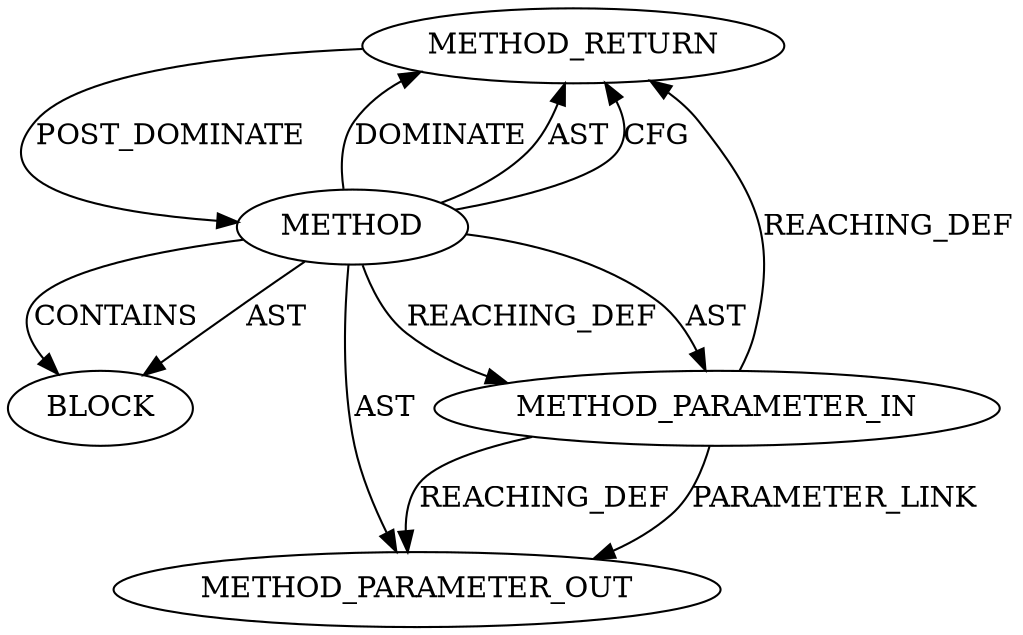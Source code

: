 digraph {
  19992 [label=METHOD_RETURN ORDER=2 CODE="RET" TYPE_FULL_NAME="ANY" EVALUATION_STRATEGY="BY_VALUE"]
  19991 [label=BLOCK ORDER=1 ARGUMENT_INDEX=1 CODE="<empty>" TYPE_FULL_NAME="ANY"]
  19989 [label=METHOD AST_PARENT_TYPE="NAMESPACE_BLOCK" AST_PARENT_FULL_NAME="<global>" ORDER=0 CODE="<empty>" FULL_NAME="spin_lock_init" IS_EXTERNAL=true FILENAME="<empty>" SIGNATURE="" NAME="spin_lock_init"]
  22005 [label=METHOD_PARAMETER_OUT ORDER=1 CODE="p1" IS_VARIADIC=false TYPE_FULL_NAME="ANY" EVALUATION_STRATEGY="BY_VALUE" INDEX=1 NAME="p1"]
  19990 [label=METHOD_PARAMETER_IN ORDER=1 CODE="p1" IS_VARIADIC=false TYPE_FULL_NAME="ANY" EVALUATION_STRATEGY="BY_VALUE" INDEX=1 NAME="p1"]
  19989 -> 19991 [label=CONTAINS ]
  19989 -> 19991 [label=AST ]
  19989 -> 19990 [label=REACHING_DEF VARIABLE=""]
  19989 -> 19990 [label=AST ]
  19990 -> 19992 [label=REACHING_DEF VARIABLE="p1"]
  19992 -> 19989 [label=POST_DOMINATE ]
  19989 -> 22005 [label=AST ]
  19990 -> 22005 [label=REACHING_DEF VARIABLE="p1"]
  19989 -> 19992 [label=DOMINATE ]
  19990 -> 22005 [label=PARAMETER_LINK ]
  19989 -> 19992 [label=AST ]
  19989 -> 19992 [label=CFG ]
}
